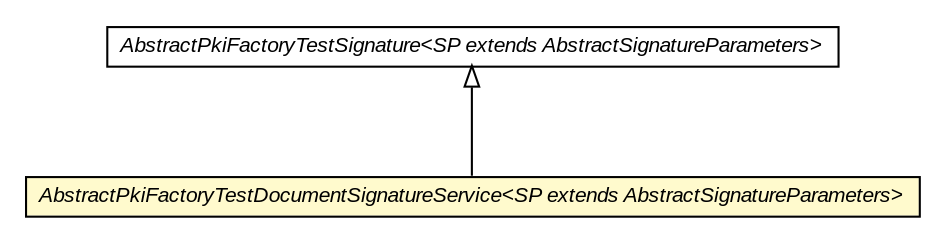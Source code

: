 #!/usr/local/bin/dot
#
# Class diagram 
# Generated by UMLGraph version R5_6-24-gf6e263 (http://www.umlgraph.org/)
#

digraph G {
	edge [fontname="arial",fontsize=10,labelfontname="arial",labelfontsize=10];
	node [fontname="arial",fontsize=10,shape=plaintext];
	nodesep=0.25;
	ranksep=0.5;
	// eu.europa.esig.dss.signature.AbstractPkiFactoryTestSignature<SP extends eu.europa.esig.dss.AbstractSignatureParameters>
	c136801 [label=<<table title="eu.europa.esig.dss.signature.AbstractPkiFactoryTestSignature" border="0" cellborder="1" cellspacing="0" cellpadding="2" port="p" href="./AbstractPkiFactoryTestSignature.html">
		<tr><td><table border="0" cellspacing="0" cellpadding="1">
<tr><td align="center" balign="center"><font face="arial italic"> AbstractPkiFactoryTestSignature&lt;SP extends AbstractSignatureParameters&gt; </font></td></tr>
		</table></td></tr>
		</table>>, URL="./AbstractPkiFactoryTestSignature.html", fontname="arial", fontcolor="black", fontsize=10.0];
	// eu.europa.esig.dss.signature.AbstractPkiFactoryTestDocumentSignatureService<SP extends eu.europa.esig.dss.AbstractSignatureParameters>
	c136803 [label=<<table title="eu.europa.esig.dss.signature.AbstractPkiFactoryTestDocumentSignatureService" border="0" cellborder="1" cellspacing="0" cellpadding="2" port="p" bgcolor="lemonChiffon" href="./AbstractPkiFactoryTestDocumentSignatureService.html">
		<tr><td><table border="0" cellspacing="0" cellpadding="1">
<tr><td align="center" balign="center"><font face="arial italic"> AbstractPkiFactoryTestDocumentSignatureService&lt;SP extends AbstractSignatureParameters&gt; </font></td></tr>
		</table></td></tr>
		</table>>, URL="./AbstractPkiFactoryTestDocumentSignatureService.html", fontname="arial", fontcolor="black", fontsize=10.0];
	//eu.europa.esig.dss.signature.AbstractPkiFactoryTestDocumentSignatureService<SP extends eu.europa.esig.dss.AbstractSignatureParameters> extends eu.europa.esig.dss.signature.AbstractPkiFactoryTestSignature<SP>
	c136801:p -> c136803:p [dir=back,arrowtail=empty];
}

